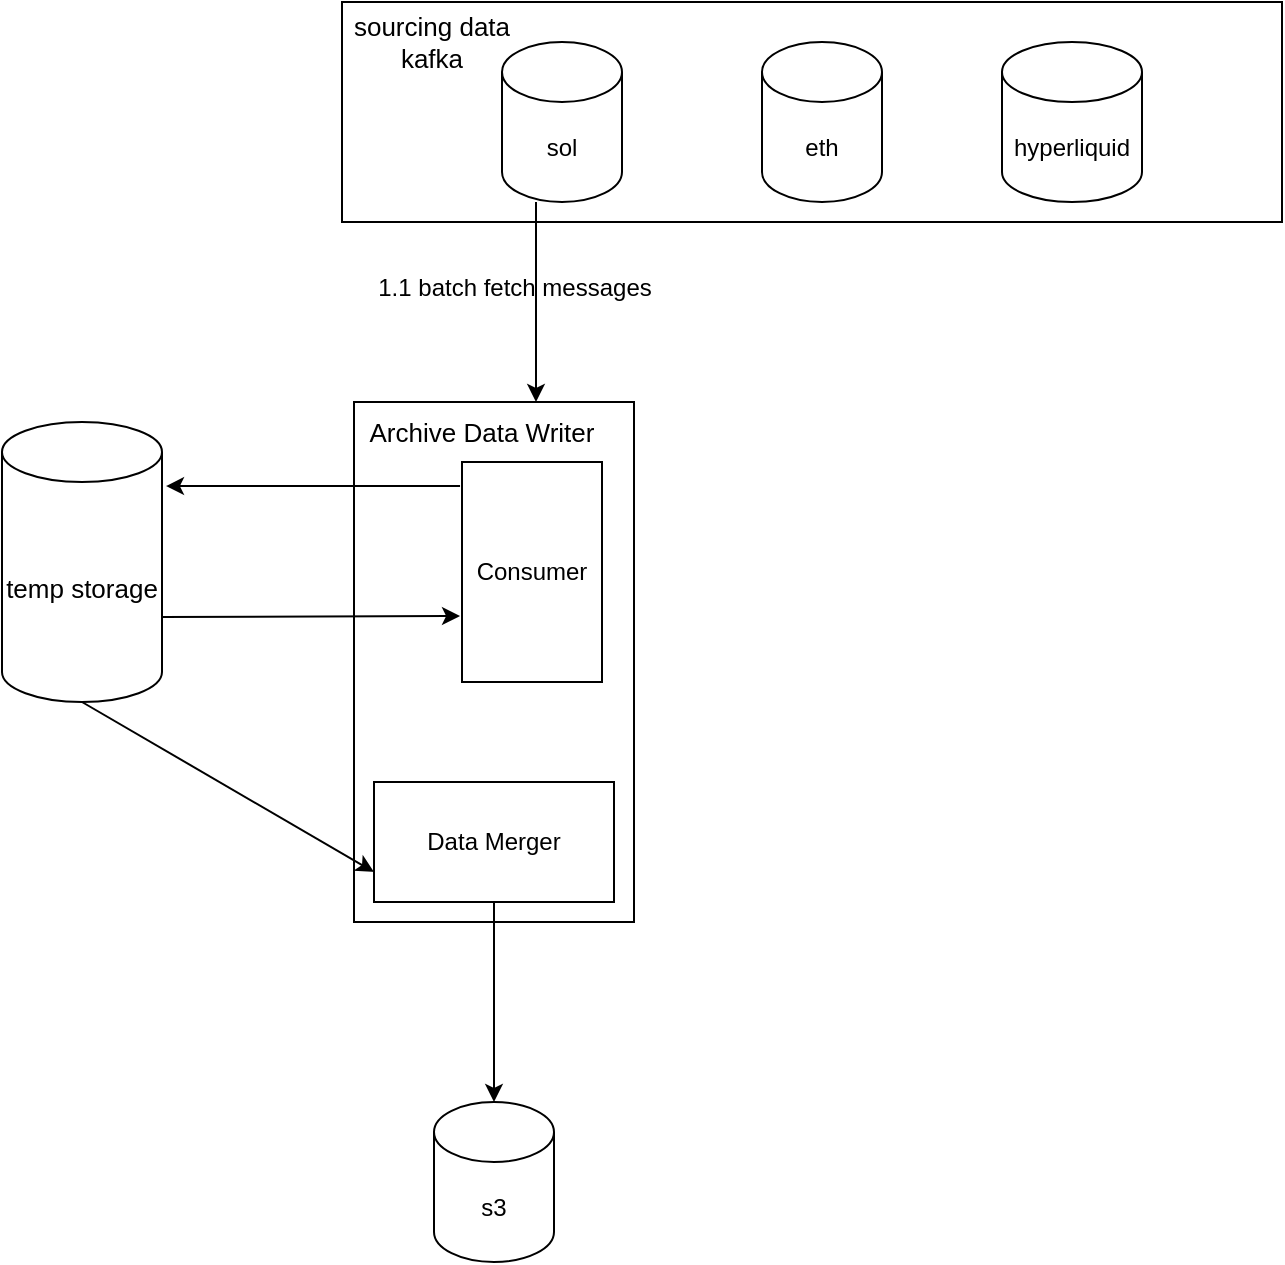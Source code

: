 <mxfile version="26.1.1">
  <diagram name="Page-1" id="1K0xkCa9XaWmkclOvE32">
    <mxGraphModel dx="1026" dy="650" grid="1" gridSize="10" guides="1" tooltips="1" connect="1" arrows="1" fold="1" page="1" pageScale="1" pageWidth="850" pageHeight="1100" math="0" shadow="0">
      <root>
        <mxCell id="0" />
        <mxCell id="1" parent="0" />
        <mxCell id="egk-KhjPaGmCaVF-55JU-4" value="" style="rounded=0;whiteSpace=wrap;html=1;" vertex="1" parent="1">
          <mxGeometry x="180" y="150" width="470" height="110" as="geometry" />
        </mxCell>
        <mxCell id="egk-KhjPaGmCaVF-55JU-1" value="sol" style="shape=cylinder3;whiteSpace=wrap;html=1;boundedLbl=1;backgroundOutline=1;size=15;" vertex="1" parent="1">
          <mxGeometry x="260" y="170" width="60" height="80" as="geometry" />
        </mxCell>
        <mxCell id="egk-KhjPaGmCaVF-55JU-2" value="eth" style="shape=cylinder3;whiteSpace=wrap;html=1;boundedLbl=1;backgroundOutline=1;size=15;" vertex="1" parent="1">
          <mxGeometry x="390" y="170" width="60" height="80" as="geometry" />
        </mxCell>
        <mxCell id="egk-KhjPaGmCaVF-55JU-3" value="hyperliquid" style="shape=cylinder3;whiteSpace=wrap;html=1;boundedLbl=1;backgroundOutline=1;size=15;" vertex="1" parent="1">
          <mxGeometry x="510" y="170" width="70" height="80" as="geometry" />
        </mxCell>
        <mxCell id="egk-KhjPaGmCaVF-55JU-5" value="&lt;font style=&quot;font-size: 13px;&quot;&gt;sourcing data kafka&lt;/font&gt;" style="text;html=1;align=center;verticalAlign=middle;whiteSpace=wrap;rounded=0;" vertex="1" parent="1">
          <mxGeometry x="180" y="150" width="90" height="40" as="geometry" />
        </mxCell>
        <mxCell id="egk-KhjPaGmCaVF-55JU-7" value="" style="rounded=0;whiteSpace=wrap;html=1;align=center;" vertex="1" parent="1">
          <mxGeometry x="186" y="350" width="140" height="260" as="geometry" />
        </mxCell>
        <mxCell id="egk-KhjPaGmCaVF-55JU-8" value="&lt;font style=&quot;font-size: 13px;&quot;&gt;Archive Data Writer&lt;/font&gt;" style="text;html=1;align=center;verticalAlign=middle;whiteSpace=wrap;rounded=0;" vertex="1" parent="1">
          <mxGeometry x="190" y="350" width="120" height="30" as="geometry" />
        </mxCell>
        <mxCell id="egk-KhjPaGmCaVF-55JU-9" value="" style="endArrow=classic;html=1;rounded=0;" edge="1" parent="1">
          <mxGeometry width="50" height="50" relative="1" as="geometry">
            <mxPoint x="277" y="250" as="sourcePoint" />
            <mxPoint x="277" y="350" as="targetPoint" />
          </mxGeometry>
        </mxCell>
        <mxCell id="egk-KhjPaGmCaVF-55JU-11" value="&lt;font style=&quot;font-size: 13px;&quot;&gt;temp storage&lt;/font&gt;" style="shape=cylinder3;whiteSpace=wrap;html=1;boundedLbl=1;backgroundOutline=1;size=15;" vertex="1" parent="1">
          <mxGeometry x="10" y="360" width="80" height="140" as="geometry" />
        </mxCell>
        <mxCell id="egk-KhjPaGmCaVF-55JU-12" value="" style="endArrow=classic;html=1;rounded=0;exitX=-0.014;exitY=0.109;exitDx=0;exitDy=0;exitPerimeter=0;entryX=1.025;entryY=0.229;entryDx=0;entryDy=0;entryPerimeter=0;" edge="1" parent="1" source="egk-KhjPaGmCaVF-55JU-14" target="egk-KhjPaGmCaVF-55JU-11">
          <mxGeometry width="50" height="50" relative="1" as="geometry">
            <mxPoint x="70" y="310" as="sourcePoint" />
            <mxPoint x="130" y="388" as="targetPoint" />
          </mxGeometry>
        </mxCell>
        <mxCell id="egk-KhjPaGmCaVF-55JU-13" value="" style="endArrow=classic;html=1;rounded=0;exitX=1;exitY=0;exitDx=0;exitDy=97.5;exitPerimeter=0;entryX=-0.014;entryY=0.7;entryDx=0;entryDy=0;entryPerimeter=0;" edge="1" parent="1" source="egk-KhjPaGmCaVF-55JU-11" target="egk-KhjPaGmCaVF-55JU-14">
          <mxGeometry width="50" height="50" relative="1" as="geometry">
            <mxPoint x="140" y="490" as="sourcePoint" />
            <mxPoint x="190" y="440" as="targetPoint" />
          </mxGeometry>
        </mxCell>
        <mxCell id="egk-KhjPaGmCaVF-55JU-14" value="Consumer" style="rounded=0;whiteSpace=wrap;html=1;" vertex="1" parent="1">
          <mxGeometry x="240" y="380" width="70" height="110" as="geometry" />
        </mxCell>
        <mxCell id="egk-KhjPaGmCaVF-55JU-15" value="Data Merger" style="rounded=0;whiteSpace=wrap;html=1;" vertex="1" parent="1">
          <mxGeometry x="196" y="540" width="120" height="60" as="geometry" />
        </mxCell>
        <mxCell id="egk-KhjPaGmCaVF-55JU-17" value="" style="endArrow=classic;html=1;rounded=0;exitX=0.5;exitY=1;exitDx=0;exitDy=0;exitPerimeter=0;entryX=0;entryY=0.75;entryDx=0;entryDy=0;" edge="1" parent="1" source="egk-KhjPaGmCaVF-55JU-11" target="egk-KhjPaGmCaVF-55JU-15">
          <mxGeometry width="50" height="50" relative="1" as="geometry">
            <mxPoint x="70" y="620" as="sourcePoint" />
            <mxPoint x="120" y="570" as="targetPoint" />
          </mxGeometry>
        </mxCell>
        <mxCell id="egk-KhjPaGmCaVF-55JU-18" value="1.1 batch fetch messages" style="text;html=1;align=center;verticalAlign=middle;resizable=0;points=[];autosize=1;strokeColor=none;fillColor=none;" vertex="1" parent="1">
          <mxGeometry x="186" y="278" width="160" height="30" as="geometry" />
        </mxCell>
        <mxCell id="egk-KhjPaGmCaVF-55JU-20" value="" style="endArrow=classic;html=1;rounded=0;exitX=0.5;exitY=1;exitDx=0;exitDy=0;" edge="1" parent="1" source="egk-KhjPaGmCaVF-55JU-15">
          <mxGeometry width="50" height="50" relative="1" as="geometry">
            <mxPoint x="210" y="750" as="sourcePoint" />
            <mxPoint x="256" y="700" as="targetPoint" />
          </mxGeometry>
        </mxCell>
        <mxCell id="egk-KhjPaGmCaVF-55JU-21" value="s3" style="shape=cylinder3;whiteSpace=wrap;html=1;boundedLbl=1;backgroundOutline=1;size=15;" vertex="1" parent="1">
          <mxGeometry x="226" y="700" width="60" height="80" as="geometry" />
        </mxCell>
      </root>
    </mxGraphModel>
  </diagram>
</mxfile>
